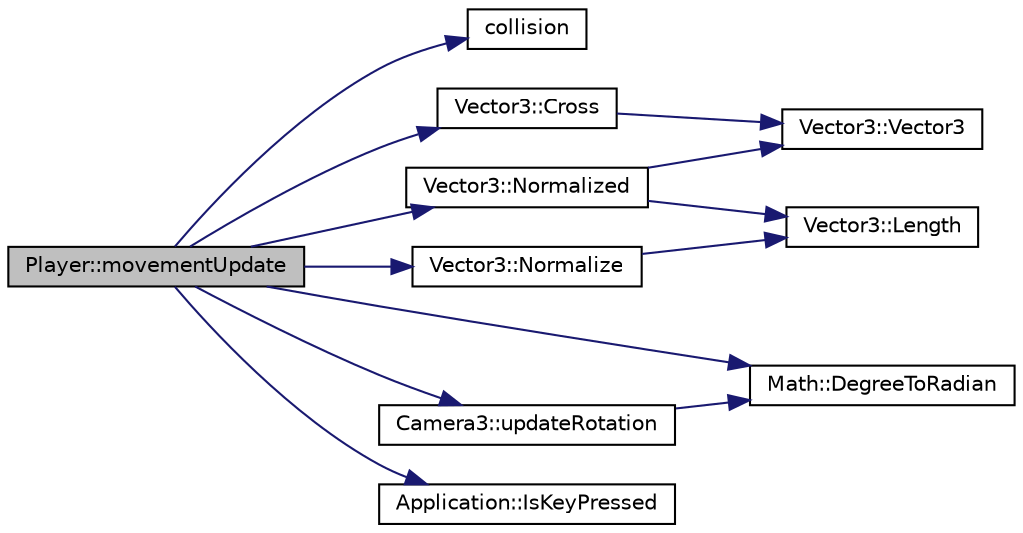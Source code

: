 digraph "Player::movementUpdate"
{
  bgcolor="transparent";
  edge [fontname="Helvetica",fontsize="10",labelfontname="Helvetica",labelfontsize="10"];
  node [fontname="Helvetica",fontsize="10",shape=record];
  rankdir="LR";
  Node1 [label="Player::movementUpdate",height=0.2,width=0.4,color="black", fillcolor="grey75", style="filled", fontcolor="black"];
  Node1 -> Node2 [color="midnightblue",fontsize="10",style="solid",fontname="Helvetica"];
  Node2 [label="collision",height=0.2,width=0.4,color="black",URL="$Collision_8cpp.html#a4b9eee107300119860880f48b79da32f"];
  Node1 -> Node3 [color="midnightblue",fontsize="10",style="solid",fontname="Helvetica"];
  Node3 [label="Vector3::Cross",height=0.2,width=0.4,color="black",URL="$structVector3.html#aa1cdc5357009b47fe585ddd61e263aad",tooltip="Cross product of 2 vectors. "];
  Node3 -> Node4 [color="midnightblue",fontsize="10",style="solid",fontname="Helvetica"];
  Node4 [label="Vector3::Vector3",height=0.2,width=0.4,color="black",URL="$structVector3.html#afa5e0c801fc2c8a820a54ea99302fe08",tooltip="Vector3 default constructor. "];
  Node1 -> Node5 [color="midnightblue",fontsize="10",style="solid",fontname="Helvetica"];
  Node5 [label="Math::DegreeToRadian",height=0.2,width=0.4,color="black",URL="$namespaceMath.html#ac04b987cc6c574a059e68cb58f58c09a",tooltip="Converts from degrees to radians. "];
  Node1 -> Node6 [color="midnightblue",fontsize="10",style="solid",fontname="Helvetica"];
  Node6 [label="Application::IsKeyPressed",height=0.2,width=0.4,color="black",URL="$classApplication.html#a72cc9bba26506a7c0f54c346dfbd5cfe"];
  Node1 -> Node7 [color="midnightblue",fontsize="10",style="solid",fontname="Helvetica"];
  Node7 [label="Vector3::Normalize",height=0.2,width=0.4,color="black",URL="$structVector3.html#aaef4f25a38878a640ab4a48002a7eff8",tooltip="Normalize this vector and return a reference to it. "];
  Node7 -> Node8 [color="midnightblue",fontsize="10",style="solid",fontname="Helvetica"];
  Node8 [label="Vector3::Length",height=0.2,width=0.4,color="black",URL="$structVector3.html#a200024a8442329de9a625ed58ffe7075",tooltip="Return length of vector. "];
  Node1 -> Node9 [color="midnightblue",fontsize="10",style="solid",fontname="Helvetica"];
  Node9 [label="Vector3::Normalized",height=0.2,width=0.4,color="black",URL="$structVector3.html#a2da0f00c5529bced69763320dac9c414",tooltip="Return a copy of this vector, normalized. "];
  Node9 -> Node8 [color="midnightblue",fontsize="10",style="solid",fontname="Helvetica"];
  Node9 -> Node4 [color="midnightblue",fontsize="10",style="solid",fontname="Helvetica"];
  Node1 -> Node10 [color="midnightblue",fontsize="10",style="solid",fontname="Helvetica"];
  Node10 [label="Camera3::updateRotation",height=0.2,width=0.4,color="black",URL="$classCamera3.html#a330a151d28c57c8a86d9848a26866028"];
  Node10 -> Node5 [color="midnightblue",fontsize="10",style="solid",fontname="Helvetica"];
}
